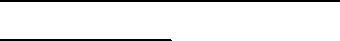 // From Asympote's FAQ
size(6cm,0); 
 
path p=(0,0)--(1,0); 
picture object; 
draw(object,scale(3cm)*p); 
 
add(object); 
add(object,(0,-10)); // Adds truesize object to currentpicture 
